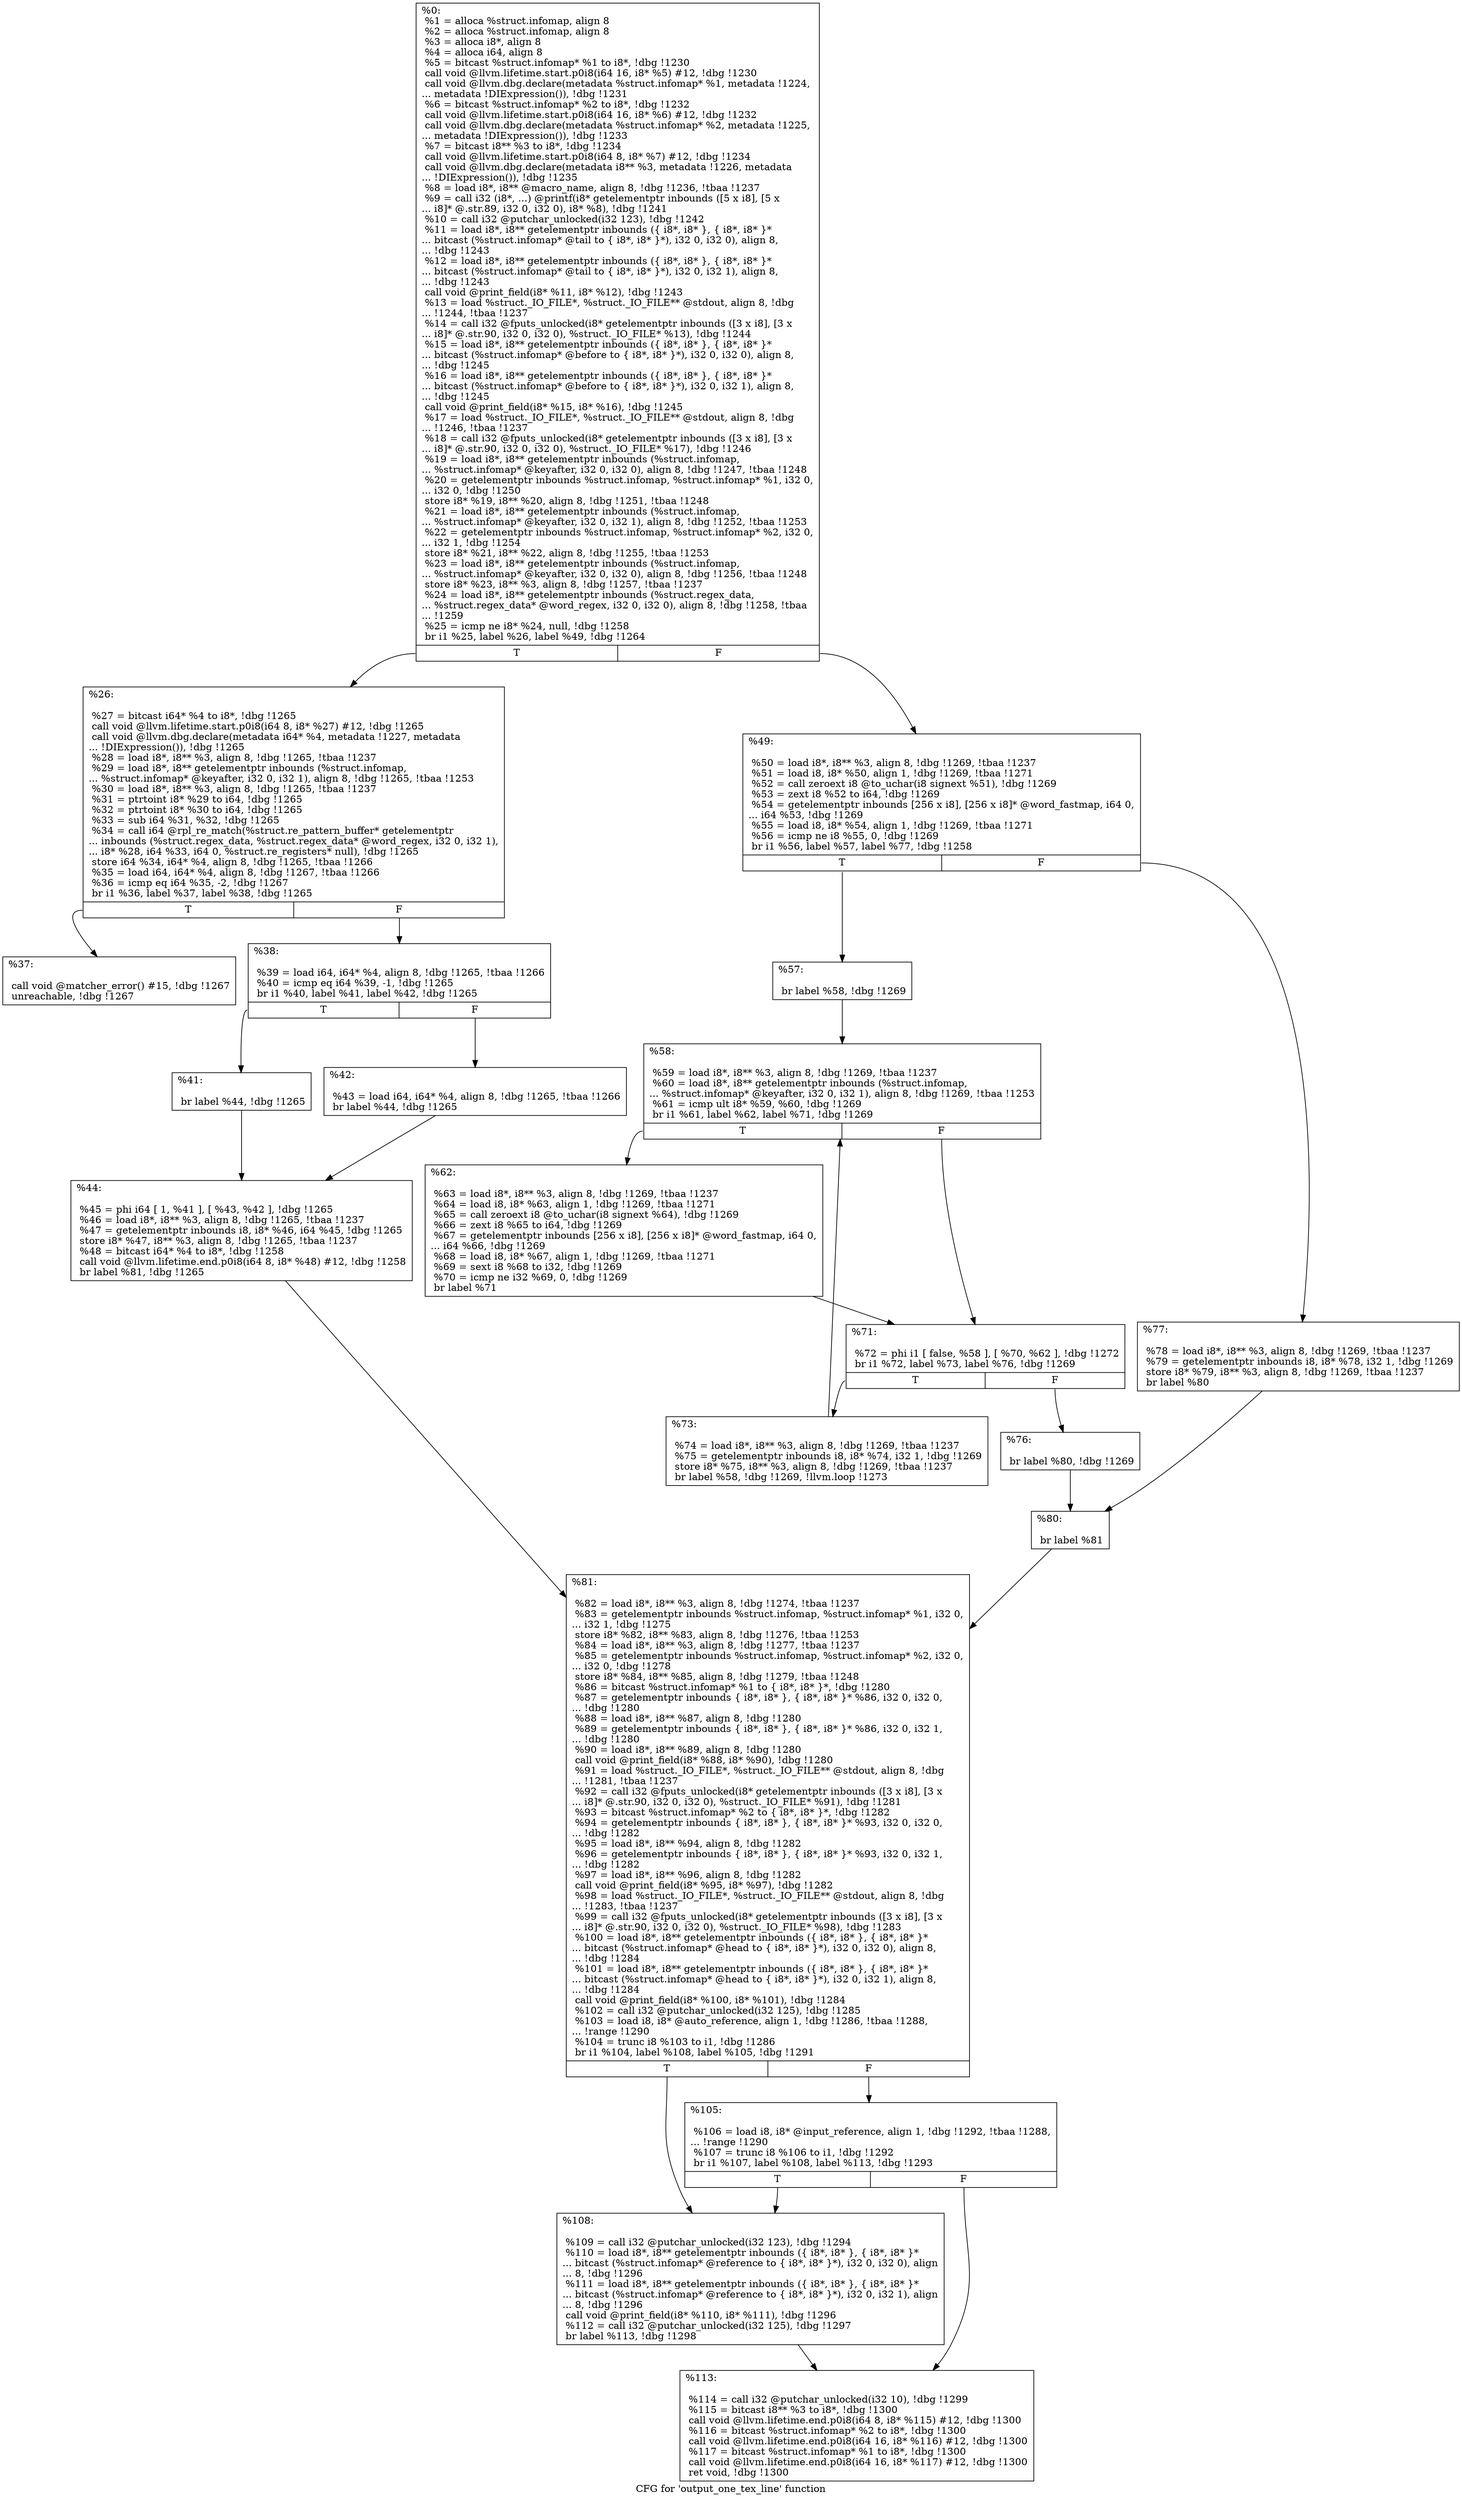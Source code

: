 digraph "CFG for 'output_one_tex_line' function" {
	label="CFG for 'output_one_tex_line' function";

	Node0x1a286e0 [shape=record,label="{%0:\l  %1 = alloca %struct.infomap, align 8\l  %2 = alloca %struct.infomap, align 8\l  %3 = alloca i8*, align 8\l  %4 = alloca i64, align 8\l  %5 = bitcast %struct.infomap* %1 to i8*, !dbg !1230\l  call void @llvm.lifetime.start.p0i8(i64 16, i8* %5) #12, !dbg !1230\l  call void @llvm.dbg.declare(metadata %struct.infomap* %1, metadata !1224,\l... metadata !DIExpression()), !dbg !1231\l  %6 = bitcast %struct.infomap* %2 to i8*, !dbg !1232\l  call void @llvm.lifetime.start.p0i8(i64 16, i8* %6) #12, !dbg !1232\l  call void @llvm.dbg.declare(metadata %struct.infomap* %2, metadata !1225,\l... metadata !DIExpression()), !dbg !1233\l  %7 = bitcast i8** %3 to i8*, !dbg !1234\l  call void @llvm.lifetime.start.p0i8(i64 8, i8* %7) #12, !dbg !1234\l  call void @llvm.dbg.declare(metadata i8** %3, metadata !1226, metadata\l... !DIExpression()), !dbg !1235\l  %8 = load i8*, i8** @macro_name, align 8, !dbg !1236, !tbaa !1237\l  %9 = call i32 (i8*, ...) @printf(i8* getelementptr inbounds ([5 x i8], [5 x\l... i8]* @.str.89, i32 0, i32 0), i8* %8), !dbg !1241\l  %10 = call i32 @putchar_unlocked(i32 123), !dbg !1242\l  %11 = load i8*, i8** getelementptr inbounds (\{ i8*, i8* \}, \{ i8*, i8* \}*\l... bitcast (%struct.infomap* @tail to \{ i8*, i8* \}*), i32 0, i32 0), align 8,\l... !dbg !1243\l  %12 = load i8*, i8** getelementptr inbounds (\{ i8*, i8* \}, \{ i8*, i8* \}*\l... bitcast (%struct.infomap* @tail to \{ i8*, i8* \}*), i32 0, i32 1), align 8,\l... !dbg !1243\l  call void @print_field(i8* %11, i8* %12), !dbg !1243\l  %13 = load %struct._IO_FILE*, %struct._IO_FILE** @stdout, align 8, !dbg\l... !1244, !tbaa !1237\l  %14 = call i32 @fputs_unlocked(i8* getelementptr inbounds ([3 x i8], [3 x\l... i8]* @.str.90, i32 0, i32 0), %struct._IO_FILE* %13), !dbg !1244\l  %15 = load i8*, i8** getelementptr inbounds (\{ i8*, i8* \}, \{ i8*, i8* \}*\l... bitcast (%struct.infomap* @before to \{ i8*, i8* \}*), i32 0, i32 0), align 8,\l... !dbg !1245\l  %16 = load i8*, i8** getelementptr inbounds (\{ i8*, i8* \}, \{ i8*, i8* \}*\l... bitcast (%struct.infomap* @before to \{ i8*, i8* \}*), i32 0, i32 1), align 8,\l... !dbg !1245\l  call void @print_field(i8* %15, i8* %16), !dbg !1245\l  %17 = load %struct._IO_FILE*, %struct._IO_FILE** @stdout, align 8, !dbg\l... !1246, !tbaa !1237\l  %18 = call i32 @fputs_unlocked(i8* getelementptr inbounds ([3 x i8], [3 x\l... i8]* @.str.90, i32 0, i32 0), %struct._IO_FILE* %17), !dbg !1246\l  %19 = load i8*, i8** getelementptr inbounds (%struct.infomap,\l... %struct.infomap* @keyafter, i32 0, i32 0), align 8, !dbg !1247, !tbaa !1248\l  %20 = getelementptr inbounds %struct.infomap, %struct.infomap* %1, i32 0,\l... i32 0, !dbg !1250\l  store i8* %19, i8** %20, align 8, !dbg !1251, !tbaa !1248\l  %21 = load i8*, i8** getelementptr inbounds (%struct.infomap,\l... %struct.infomap* @keyafter, i32 0, i32 1), align 8, !dbg !1252, !tbaa !1253\l  %22 = getelementptr inbounds %struct.infomap, %struct.infomap* %2, i32 0,\l... i32 1, !dbg !1254\l  store i8* %21, i8** %22, align 8, !dbg !1255, !tbaa !1253\l  %23 = load i8*, i8** getelementptr inbounds (%struct.infomap,\l... %struct.infomap* @keyafter, i32 0, i32 0), align 8, !dbg !1256, !tbaa !1248\l  store i8* %23, i8** %3, align 8, !dbg !1257, !tbaa !1237\l  %24 = load i8*, i8** getelementptr inbounds (%struct.regex_data,\l... %struct.regex_data* @word_regex, i32 0, i32 0), align 8, !dbg !1258, !tbaa\l... !1259\l  %25 = icmp ne i8* %24, null, !dbg !1258\l  br i1 %25, label %26, label %49, !dbg !1264\l|{<s0>T|<s1>F}}"];
	Node0x1a286e0:s0 -> Node0x1a2b000;
	Node0x1a286e0:s1 -> Node0x1a2b1e0;
	Node0x1a2b000 [shape=record,label="{%26:\l\l  %27 = bitcast i64* %4 to i8*, !dbg !1265\l  call void @llvm.lifetime.start.p0i8(i64 8, i8* %27) #12, !dbg !1265\l  call void @llvm.dbg.declare(metadata i64* %4, metadata !1227, metadata\l... !DIExpression()), !dbg !1265\l  %28 = load i8*, i8** %3, align 8, !dbg !1265, !tbaa !1237\l  %29 = load i8*, i8** getelementptr inbounds (%struct.infomap,\l... %struct.infomap* @keyafter, i32 0, i32 1), align 8, !dbg !1265, !tbaa !1253\l  %30 = load i8*, i8** %3, align 8, !dbg !1265, !tbaa !1237\l  %31 = ptrtoint i8* %29 to i64, !dbg !1265\l  %32 = ptrtoint i8* %30 to i64, !dbg !1265\l  %33 = sub i64 %31, %32, !dbg !1265\l  %34 = call i64 @rpl_re_match(%struct.re_pattern_buffer* getelementptr\l... inbounds (%struct.regex_data, %struct.regex_data* @word_regex, i32 0, i32 1),\l... i8* %28, i64 %33, i64 0, %struct.re_registers* null), !dbg !1265\l  store i64 %34, i64* %4, align 8, !dbg !1265, !tbaa !1266\l  %35 = load i64, i64* %4, align 8, !dbg !1267, !tbaa !1266\l  %36 = icmp eq i64 %35, -2, !dbg !1267\l  br i1 %36, label %37, label %38, !dbg !1265\l|{<s0>T|<s1>F}}"];
	Node0x1a2b000:s0 -> Node0x1a2b050;
	Node0x1a2b000:s1 -> Node0x1a2b0a0;
	Node0x1a2b050 [shape=record,label="{%37:\l\l  call void @matcher_error() #15, !dbg !1267\l  unreachable, !dbg !1267\l}"];
	Node0x1a2b0a0 [shape=record,label="{%38:\l\l  %39 = load i64, i64* %4, align 8, !dbg !1265, !tbaa !1266\l  %40 = icmp eq i64 %39, -1, !dbg !1265\l  br i1 %40, label %41, label %42, !dbg !1265\l|{<s0>T|<s1>F}}"];
	Node0x1a2b0a0:s0 -> Node0x1a2b0f0;
	Node0x1a2b0a0:s1 -> Node0x1a2b140;
	Node0x1a2b0f0 [shape=record,label="{%41:\l\l  br label %44, !dbg !1265\l}"];
	Node0x1a2b0f0 -> Node0x1a2b190;
	Node0x1a2b140 [shape=record,label="{%42:\l\l  %43 = load i64, i64* %4, align 8, !dbg !1265, !tbaa !1266\l  br label %44, !dbg !1265\l}"];
	Node0x1a2b140 -> Node0x1a2b190;
	Node0x1a2b190 [shape=record,label="{%44:\l\l  %45 = phi i64 [ 1, %41 ], [ %43, %42 ], !dbg !1265\l  %46 = load i8*, i8** %3, align 8, !dbg !1265, !tbaa !1237\l  %47 = getelementptr inbounds i8, i8* %46, i64 %45, !dbg !1265\l  store i8* %47, i8** %3, align 8, !dbg !1265, !tbaa !1237\l  %48 = bitcast i64* %4 to i8*, !dbg !1258\l  call void @llvm.lifetime.end.p0i8(i64 8, i8* %48) #12, !dbg !1258\l  br label %81, !dbg !1265\l}"];
	Node0x1a2b190 -> Node0x1a2b4b0;
	Node0x1a2b1e0 [shape=record,label="{%49:\l\l  %50 = load i8*, i8** %3, align 8, !dbg !1269, !tbaa !1237\l  %51 = load i8, i8* %50, align 1, !dbg !1269, !tbaa !1271\l  %52 = call zeroext i8 @to_uchar(i8 signext %51), !dbg !1269\l  %53 = zext i8 %52 to i64, !dbg !1269\l  %54 = getelementptr inbounds [256 x i8], [256 x i8]* @word_fastmap, i64 0,\l... i64 %53, !dbg !1269\l  %55 = load i8, i8* %54, align 1, !dbg !1269, !tbaa !1271\l  %56 = icmp ne i8 %55, 0, !dbg !1269\l  br i1 %56, label %57, label %77, !dbg !1258\l|{<s0>T|<s1>F}}"];
	Node0x1a2b1e0:s0 -> Node0x1a2b230;
	Node0x1a2b1e0:s1 -> Node0x1a2b410;
	Node0x1a2b230 [shape=record,label="{%57:\l\l  br label %58, !dbg !1269\l}"];
	Node0x1a2b230 -> Node0x1a2b280;
	Node0x1a2b280 [shape=record,label="{%58:\l\l  %59 = load i8*, i8** %3, align 8, !dbg !1269, !tbaa !1237\l  %60 = load i8*, i8** getelementptr inbounds (%struct.infomap,\l... %struct.infomap* @keyafter, i32 0, i32 1), align 8, !dbg !1269, !tbaa !1253\l  %61 = icmp ult i8* %59, %60, !dbg !1269\l  br i1 %61, label %62, label %71, !dbg !1269\l|{<s0>T|<s1>F}}"];
	Node0x1a2b280:s0 -> Node0x1a2b2d0;
	Node0x1a2b280:s1 -> Node0x1a2b320;
	Node0x1a2b2d0 [shape=record,label="{%62:\l\l  %63 = load i8*, i8** %3, align 8, !dbg !1269, !tbaa !1237\l  %64 = load i8, i8* %63, align 1, !dbg !1269, !tbaa !1271\l  %65 = call zeroext i8 @to_uchar(i8 signext %64), !dbg !1269\l  %66 = zext i8 %65 to i64, !dbg !1269\l  %67 = getelementptr inbounds [256 x i8], [256 x i8]* @word_fastmap, i64 0,\l... i64 %66, !dbg !1269\l  %68 = load i8, i8* %67, align 1, !dbg !1269, !tbaa !1271\l  %69 = sext i8 %68 to i32, !dbg !1269\l  %70 = icmp ne i32 %69, 0, !dbg !1269\l  br label %71\l}"];
	Node0x1a2b2d0 -> Node0x1a2b320;
	Node0x1a2b320 [shape=record,label="{%71:\l\l  %72 = phi i1 [ false, %58 ], [ %70, %62 ], !dbg !1272\l  br i1 %72, label %73, label %76, !dbg !1269\l|{<s0>T|<s1>F}}"];
	Node0x1a2b320:s0 -> Node0x1a2b370;
	Node0x1a2b320:s1 -> Node0x1a2b3c0;
	Node0x1a2b370 [shape=record,label="{%73:\l\l  %74 = load i8*, i8** %3, align 8, !dbg !1269, !tbaa !1237\l  %75 = getelementptr inbounds i8, i8* %74, i32 1, !dbg !1269\l  store i8* %75, i8** %3, align 8, !dbg !1269, !tbaa !1237\l  br label %58, !dbg !1269, !llvm.loop !1273\l}"];
	Node0x1a2b370 -> Node0x1a2b280;
	Node0x1a2b3c0 [shape=record,label="{%76:\l\l  br label %80, !dbg !1269\l}"];
	Node0x1a2b3c0 -> Node0x1a2b460;
	Node0x1a2b410 [shape=record,label="{%77:\l\l  %78 = load i8*, i8** %3, align 8, !dbg !1269, !tbaa !1237\l  %79 = getelementptr inbounds i8, i8* %78, i32 1, !dbg !1269\l  store i8* %79, i8** %3, align 8, !dbg !1269, !tbaa !1237\l  br label %80\l}"];
	Node0x1a2b410 -> Node0x1a2b460;
	Node0x1a2b460 [shape=record,label="{%80:\l\l  br label %81\l}"];
	Node0x1a2b460 -> Node0x1a2b4b0;
	Node0x1a2b4b0 [shape=record,label="{%81:\l\l  %82 = load i8*, i8** %3, align 8, !dbg !1274, !tbaa !1237\l  %83 = getelementptr inbounds %struct.infomap, %struct.infomap* %1, i32 0,\l... i32 1, !dbg !1275\l  store i8* %82, i8** %83, align 8, !dbg !1276, !tbaa !1253\l  %84 = load i8*, i8** %3, align 8, !dbg !1277, !tbaa !1237\l  %85 = getelementptr inbounds %struct.infomap, %struct.infomap* %2, i32 0,\l... i32 0, !dbg !1278\l  store i8* %84, i8** %85, align 8, !dbg !1279, !tbaa !1248\l  %86 = bitcast %struct.infomap* %1 to \{ i8*, i8* \}*, !dbg !1280\l  %87 = getelementptr inbounds \{ i8*, i8* \}, \{ i8*, i8* \}* %86, i32 0, i32 0,\l... !dbg !1280\l  %88 = load i8*, i8** %87, align 8, !dbg !1280\l  %89 = getelementptr inbounds \{ i8*, i8* \}, \{ i8*, i8* \}* %86, i32 0, i32 1,\l... !dbg !1280\l  %90 = load i8*, i8** %89, align 8, !dbg !1280\l  call void @print_field(i8* %88, i8* %90), !dbg !1280\l  %91 = load %struct._IO_FILE*, %struct._IO_FILE** @stdout, align 8, !dbg\l... !1281, !tbaa !1237\l  %92 = call i32 @fputs_unlocked(i8* getelementptr inbounds ([3 x i8], [3 x\l... i8]* @.str.90, i32 0, i32 0), %struct._IO_FILE* %91), !dbg !1281\l  %93 = bitcast %struct.infomap* %2 to \{ i8*, i8* \}*, !dbg !1282\l  %94 = getelementptr inbounds \{ i8*, i8* \}, \{ i8*, i8* \}* %93, i32 0, i32 0,\l... !dbg !1282\l  %95 = load i8*, i8** %94, align 8, !dbg !1282\l  %96 = getelementptr inbounds \{ i8*, i8* \}, \{ i8*, i8* \}* %93, i32 0, i32 1,\l... !dbg !1282\l  %97 = load i8*, i8** %96, align 8, !dbg !1282\l  call void @print_field(i8* %95, i8* %97), !dbg !1282\l  %98 = load %struct._IO_FILE*, %struct._IO_FILE** @stdout, align 8, !dbg\l... !1283, !tbaa !1237\l  %99 = call i32 @fputs_unlocked(i8* getelementptr inbounds ([3 x i8], [3 x\l... i8]* @.str.90, i32 0, i32 0), %struct._IO_FILE* %98), !dbg !1283\l  %100 = load i8*, i8** getelementptr inbounds (\{ i8*, i8* \}, \{ i8*, i8* \}*\l... bitcast (%struct.infomap* @head to \{ i8*, i8* \}*), i32 0, i32 0), align 8,\l... !dbg !1284\l  %101 = load i8*, i8** getelementptr inbounds (\{ i8*, i8* \}, \{ i8*, i8* \}*\l... bitcast (%struct.infomap* @head to \{ i8*, i8* \}*), i32 0, i32 1), align 8,\l... !dbg !1284\l  call void @print_field(i8* %100, i8* %101), !dbg !1284\l  %102 = call i32 @putchar_unlocked(i32 125), !dbg !1285\l  %103 = load i8, i8* @auto_reference, align 1, !dbg !1286, !tbaa !1288,\l... !range !1290\l  %104 = trunc i8 %103 to i1, !dbg !1286\l  br i1 %104, label %108, label %105, !dbg !1291\l|{<s0>T|<s1>F}}"];
	Node0x1a2b4b0:s0 -> Node0x1a2b550;
	Node0x1a2b4b0:s1 -> Node0x1a2b500;
	Node0x1a2b500 [shape=record,label="{%105:\l\l  %106 = load i8, i8* @input_reference, align 1, !dbg !1292, !tbaa !1288,\l... !range !1290\l  %107 = trunc i8 %106 to i1, !dbg !1292\l  br i1 %107, label %108, label %113, !dbg !1293\l|{<s0>T|<s1>F}}"];
	Node0x1a2b500:s0 -> Node0x1a2b550;
	Node0x1a2b500:s1 -> Node0x1a2b5a0;
	Node0x1a2b550 [shape=record,label="{%108:\l\l  %109 = call i32 @putchar_unlocked(i32 123), !dbg !1294\l  %110 = load i8*, i8** getelementptr inbounds (\{ i8*, i8* \}, \{ i8*, i8* \}*\l... bitcast (%struct.infomap* @reference to \{ i8*, i8* \}*), i32 0, i32 0), align\l... 8, !dbg !1296\l  %111 = load i8*, i8** getelementptr inbounds (\{ i8*, i8* \}, \{ i8*, i8* \}*\l... bitcast (%struct.infomap* @reference to \{ i8*, i8* \}*), i32 0, i32 1), align\l... 8, !dbg !1296\l  call void @print_field(i8* %110, i8* %111), !dbg !1296\l  %112 = call i32 @putchar_unlocked(i32 125), !dbg !1297\l  br label %113, !dbg !1298\l}"];
	Node0x1a2b550 -> Node0x1a2b5a0;
	Node0x1a2b5a0 [shape=record,label="{%113:\l\l  %114 = call i32 @putchar_unlocked(i32 10), !dbg !1299\l  %115 = bitcast i8** %3 to i8*, !dbg !1300\l  call void @llvm.lifetime.end.p0i8(i64 8, i8* %115) #12, !dbg !1300\l  %116 = bitcast %struct.infomap* %2 to i8*, !dbg !1300\l  call void @llvm.lifetime.end.p0i8(i64 16, i8* %116) #12, !dbg !1300\l  %117 = bitcast %struct.infomap* %1 to i8*, !dbg !1300\l  call void @llvm.lifetime.end.p0i8(i64 16, i8* %117) #12, !dbg !1300\l  ret void, !dbg !1300\l}"];
}

